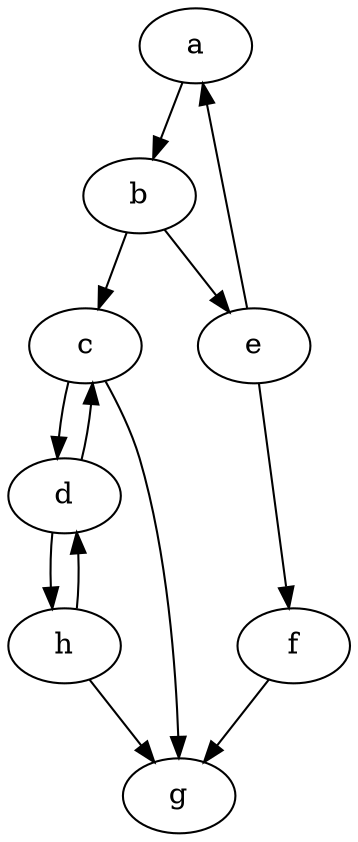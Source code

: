 digraph g {
    a -> b -> c -> d;
    d -> c;
    e -> a;
    b -> e;
    e -> f -> g;
    c -> g;
    d -> h;
    h -> d;
    h -> g;
}